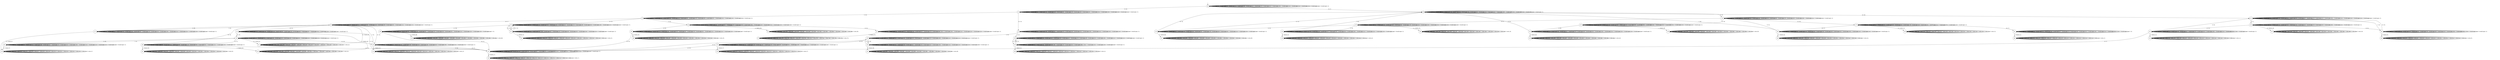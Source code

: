 digraph g {
__start0 [label="" shape="none"];

	s0 [shape="circle" label="s0"];
	s1 [shape="circle" label="s1"];
	s2 [shape="circle" label="s2"];
	s3 [shape="circle" label="s3"];
	s4 [shape="circle" label="s4"];
	s5 [shape="circle" label="s5"];
	s6 [shape="circle" label="s6"];
	s7 [shape="circle" label="s7"];
	s8 [shape="circle" label="s8"];
	s9 [shape="circle" label="s9"];
	s10 [shape="circle" label="s10"];
	s11 [shape="circle" label="s11"];
	s12 [shape="circle" label="s12"];
	s13 [shape="circle" label="s13"];
	s14 [shape="circle" label="s14"];
	s15 [shape="circle" label="s15"];
	s16 [shape="circle" label="s16"];
	s17 [shape="circle" label="s17"];
	s18 [shape="circle" label="s18"];
	s19 [shape="circle" label="s19"];
	s20 [shape="circle" label="s20"];
	s21 [shape="circle" label="s21"];
	s22 [shape="circle" label="s22"];
	s23 [shape="circle" label="s23"];
	s24 [shape="circle" label="s24"];
	s25 [shape="circle" label="s25"];
	s26 [shape="circle" label="s26"];
	s27 [shape="circle" label="s27"];
	s28 [shape="circle" label="s28"];
	s29 [shape="circle" label="s29"];
	s30 [shape="circle" label="s30"];
	s31 [shape="circle" label="s31"];
	s32 [shape="circle" label="s32"];
	s33 [shape="circle" label="s33"];
	s34 [shape="circle" label="s34"];
	s35 [shape="circle" label="s35"];
	s36 [shape="circle" label="s36"];
	s37 [shape="circle" label="s37"];
	s38 [shape="circle" label="s38"];
	s39 [shape="circle" label="s39"];
	s40 [shape="circle" label="s40"];
	s41 [shape="circle" label="s41"];
	s42 [shape="circle" label="s42"];
	s43 [shape="circle" label="s43"];
	s44 [shape="circle" label="s44"];
	s45 [shape="circle" label="s45"];
	s46 [shape="circle" label="s46"];
	s47 [shape="circle" label="s47"];
	s48 [shape="circle" label="s48"];
	s49 [shape="circle" label="s49"];
	s50 [shape="circle" label="s50"];
	s51 [shape="circle" label="s51"];
	s52 [shape="circle" label="s52"];
	s53 [shape="circle" label="s53"];
	s54 [shape="circle" label="s54"];
	s55 [shape="circle" label="s55"];
	s56 [shape="circle" label="s56"];
	s57 [shape="circle" label="s57"];
	s58 [shape="circle" label="s58"];
	s59 [shape="circle" label="s59"];
	s60 [shape="circle" label="s60"];
	s61 [shape="circle" label="s61"];
	s0 -> s0 [label="1 / Invalid input: 1;"];
	s0 -> s0 [label="2 / Invalid input: 2;"];
	s0 -> s0 [label="3 / Invalid input: 3;"];
	s0 -> s0 [label="4 / Invalid input: 4;"];
	s0 -> s0 [label="5 / Invalid input: 5;"];
	s0 -> s1 [label="6 / 20;"];
	s0 -> s0 [label="7 / Invalid input: 7;"];
	s0 -> s8 [label="8 / 17;"];
	s0 -> s0 [label="9 / Invalid input: 9;"];
	s0 -> s0 [label="10 / Invalid input: 10;"];
	s0 -> s0 [label="11 / Invalid input: 11;"];
	s0 -> s0 [label="12 / Invalid input: 12;"];
	s0 -> s0 [label="13 / Invalid input: 13;"];
	s0 -> s0 [label="14 / Invalid input: 14;"];
	s0 -> s0 [label="15 / Invalid input: 15;"];
	s1 -> s1 [label="1 / Invalid input: 1;"];
	s1 -> s1 [label="2 / Invalid input: 2;"];
	s1 -> s1 [label="3 / Invalid input: 3;"];
	s1 -> s1 [label="4 / Invalid input: 4;"];
	s1 -> s3 [label="5 / 20;"];
	s1 -> s1 [label="6 / Invalid input: 6;"];
	s1 -> s1 [label="7 / Invalid input: 7;"];
	s1 -> s1 [label="8 / Invalid input: 8;"];
	s1 -> s1 [label="9 / Invalid input: 9;"];
	s1 -> s2 [label="10 / 19;"];
	s1 -> s1 [label="11 / Invalid input: 11;"];
	s1 -> s1 [label="12 / Invalid input: 12;"];
	s1 -> s1 [label="13 / Invalid input: 13;"];
	s1 -> s1 [label="14 / Invalid input: 14;"];
	s1 -> s1 [label="15 / Invalid input: 15;"];
	s2 -> s2 [label="1 / Invalid input: 1;"];
	s2 -> s58 [label="2 / 16;"];
	s2 -> s2 [label="3 / Invalid input: 3;"];
	s2 -> s2 [label="4 / Invalid input: 4;"];
	s2 -> s19 [label="5 / 23;"];
	s2 -> s2 [label="6 / Invalid input: 6;"];
	s2 -> s2 [label="7 / Invalid input: 7;"];
	s2 -> s2 [label="8 / Invalid input: 8;"];
	s2 -> s2 [label="9 / Invalid input: 9;"];
	s2 -> s2 [label="10 / Invalid input: 10;"];
	s2 -> s2 [label="11 / Invalid input: 11;"];
	s2 -> s2 [label="12 / Invalid input: 12;"];
	s2 -> s2 [label="13 / Invalid input: 13;"];
	s2 -> s2 [label="14 / Invalid input: 14;"];
	s2 -> s2 [label="15 / Invalid input: 15;"];
	s3 -> s3 [label="1 / Invalid input: 1;"];
	s3 -> s4 [label="2 / 22;"];
	s3 -> s3 [label="3 / Invalid input: 3;"];
	s3 -> s3 [label="4 / Invalid input: 4;"];
	s3 -> s3 [label="5 / Invalid input: 5;"];
	s3 -> s3 [label="6 / Invalid input: 6;"];
	s3 -> s3 [label="7 / Invalid input: 7;"];
	s3 -> s3 [label="8 / Invalid input: 8;"];
	s3 -> s3 [label="9 / Invalid input: 9;"];
	s3 -> s9 [label="10 / 17;"];
	s3 -> s3 [label="11 / Invalid input: 11;"];
	s3 -> s3 [label="12 / Invalid input: 12;"];
	s3 -> s3 [label="13 / Invalid input: 13;"];
	s3 -> s3 [label="14 / Invalid input: 14;"];
	s3 -> s42 [label="15 / 23;"];
	s4 -> s4 [label="1 / Invalid input: 1;"];
	s4 -> s4 [label="2 / Invalid input: 2;"];
	s4 -> s4 [label="3 / Invalid input: 3;"];
	s4 -> s6 [label="4 / 16error_86;"];
	s4 -> s4 [label="5 / Invalid input: 5;"];
	s4 -> s5 [label="6 / 23;"];
	s4 -> s4 [label="7 / Invalid input: 7;"];
	s4 -> s4 [label="8 / Invalid input: 8;"];
	s4 -> s44 [label="9 / 25;"];
	s4 -> s4 [label="10 / Invalid input: 10;"];
	s4 -> s4 [label="11 / Invalid input: 11;"];
	s4 -> s4 [label="12 / Invalid input: 12;"];
	s4 -> s4 [label="13 / Invalid input: 13;"];
	s4 -> s4 [label="14 / Invalid input: 14;"];
	s4 -> s4 [label="15 / Invalid input: 15;"];
	s5 -> s5 [label="1 / Invalid input: 1;"];
	s5 -> s5 [label="2 / Invalid input: 2;"];
	s5 -> s5 [label="3 / Invalid input: 3;"];
	s5 -> s5 [label="4 / Invalid input: 4;"];
	s5 -> s7 [label="5 / 20error_78;"];
	s5 -> s5 [label="6 / Invalid input: 6;"];
	s5 -> s5 [label="7 / Invalid input: 7;"];
	s5 -> s5 [label="8 / Invalid input: 8;"];
	s5 -> s5 [label="9 / 18;"];
	s5 -> s5 [label="10 / Invalid input: 10;"];
	s5 -> s5 [label="11 / Invalid input: 11;"];
	s5 -> s5 [label="12 / Invalid input: 12;"];
	s5 -> s5 [label="13 / Invalid input: 13;"];
	s5 -> s5 [label="14 / Invalid input: 14;"];
	s5 -> s5 [label="15 / Invalid input: 15;"];
	s6 -> s6 [label="1 / error_86;"];
	s6 -> s6 [label="2 / error_86;"];
	s6 -> s6 [label="3 / error_86;"];
	s6 -> s6 [label="4 / error_86;"];
	s6 -> s6 [label="5 / error_86;"];
	s6 -> s6 [label="6 / error_86;"];
	s6 -> s6 [label="7 / error_86;"];
	s6 -> s6 [label="8 / error_86;"];
	s6 -> s6 [label="9 / error_86;"];
	s6 -> s6 [label="10 / error_86;"];
	s6 -> s6 [label="11 / error_86;"];
	s6 -> s6 [label="12 / error_86;"];
	s6 -> s6 [label="13 / error_86;"];
	s6 -> s6 [label="14 / error_86;"];
	s6 -> s6 [label="15 / error_86;"];
	s7 -> s7 [label="1 / error_78;"];
	s7 -> s7 [label="2 / error_78;"];
	s7 -> s7 [label="3 / error_78;"];
	s7 -> s7 [label="4 / error_78;"];
	s7 -> s7 [label="5 / error_78;"];
	s7 -> s7 [label="6 / error_78;"];
	s7 -> s7 [label="7 / error_78;"];
	s7 -> s7 [label="8 / error_78;"];
	s7 -> s7 [label="9 / error_78;"];
	s7 -> s7 [label="10 / error_78;"];
	s7 -> s7 [label="11 / error_78;"];
	s7 -> s7 [label="12 / error_78;"];
	s7 -> s7 [label="13 / error_78;"];
	s7 -> s7 [label="14 / error_78;"];
	s7 -> s7 [label="15 / error_78;"];
	s8 -> s8 [label="1 / Invalid input: 1;"];
	s8 -> s8 [label="2 / Invalid input: 2;"];
	s8 -> s8 [label="3 / Invalid input: 3;"];
	s8 -> s8 [label="4 / Invalid input: 4;"];
	s8 -> s8 [label="5 / Invalid input: 5;"];
	s8 -> s8 [label="6 / Invalid input: 6;"];
	s8 -> s8 [label="7 / Invalid input: 7;"];
	s8 -> s8 [label="8 / Invalid input: 8;"];
	s8 -> s24 [label="9 / 23;"];
	s8 -> s8 [label="10 / Invalid input: 10;"];
	s8 -> s8 [label="11 / Invalid input: 11;"];
	s8 -> s8 [label="12 / Invalid input: 12;"];
	s8 -> s8 [label="13 / Invalid input: 13;"];
	s8 -> s41 [label="14 / 18;"];
	s8 -> s8 [label="15 / Invalid input: 15;"];
	s9 -> s9 [label="1 / Invalid input: 1;"];
	s9 -> s9 [label="2 / Invalid input: 2;"];
	s9 -> s9 [label="3 / Invalid input: 3;"];
	s9 -> s9 [label="4 / Invalid input: 4;"];
	s9 -> s9 [label="5 / Invalid input: 5;"];
	s9 -> s9 [label="6 / Invalid input: 6;"];
	s9 -> s17 [label="7 / 22;"];
	s9 -> s11 [label="8 / 17error_43;"];
	s9 -> s9 [label="9 / Invalid input: 9;"];
	s9 -> s13 [label="10 / 21;"];
	s9 -> s9 [label="11 / Invalid input: 11;"];
	s9 -> s9 [label="12 / Invalid input: 12;"];
	s9 -> s10 [label="13 / 19;"];
	s9 -> s9 [label="14 / Invalid input: 14;"];
	s9 -> s9 [label="15 / Invalid input: 15;"];
	s10 -> s10 [label="1 / Invalid input: 1;"];
	s10 -> s10 [label="2 / Invalid input: 2;"];
	s10 -> s10 [label="3 / Invalid input: 3;"];
	s10 -> s15 [label="4 / 24;"];
	s10 -> s10 [label="5 / Invalid input: 5;"];
	s10 -> s10 [label="6 / Invalid input: 6;"];
	s10 -> s9 [label="7 / 23;"];
	s10 -> s10 [label="8 / Invalid input: 8;"];
	s10 -> s10 [label="9 / Invalid input: 9;"];
	s10 -> s10 [label="10 / Invalid input: 10;"];
	s10 -> s12 [label="11 / 20error_25;"];
	s10 -> s10 [label="12 / Invalid input: 12;"];
	s10 -> s15 [label="13 / 17;"];
	s10 -> s10 [label="14 / Invalid input: 14;"];
	s10 -> s10 [label="15 / Invalid input: 15;"];
	s11 -> s11 [label="1 / error_43;"];
	s11 -> s11 [label="2 / error_43;"];
	s11 -> s11 [label="3 / error_43;"];
	s11 -> s11 [label="4 / error_43;"];
	s11 -> s11 [label="5 / error_43;"];
	s11 -> s11 [label="6 / error_43;"];
	s11 -> s11 [label="7 / error_43;"];
	s11 -> s11 [label="8 / error_43;"];
	s11 -> s11 [label="9 / error_43;"];
	s11 -> s11 [label="10 / error_43;"];
	s11 -> s11 [label="11 / error_43;"];
	s11 -> s11 [label="12 / error_43;"];
	s11 -> s11 [label="13 / error_43;"];
	s11 -> s11 [label="14 / error_43;"];
	s11 -> s11 [label="15 / error_43;"];
	s12 -> s12 [label="1 / error_25;"];
	s12 -> s12 [label="2 / error_25;"];
	s12 -> s12 [label="3 / error_25;"];
	s12 -> s12 [label="4 / error_25;"];
	s12 -> s12 [label="5 / error_25;"];
	s12 -> s12 [label="6 / error_25;"];
	s12 -> s12 [label="7 / error_25;"];
	s12 -> s12 [label="8 / error_25;"];
	s12 -> s12 [label="9 / error_25;"];
	s12 -> s12 [label="10 / error_25;"];
	s12 -> s12 [label="11 / error_25;"];
	s12 -> s12 [label="12 / error_25;"];
	s12 -> s12 [label="13 / error_25;"];
	s12 -> s12 [label="14 / error_25;"];
	s12 -> s12 [label="15 / error_25;"];
	s13 -> s14 [label="1 / 25error_40;"];
	s13 -> s13 [label="2 / Invalid input: 2;"];
	s13 -> s13 [label="3 / Invalid input: 3;"];
	s13 -> s13 [label="4 / Invalid input: 4;"];
	s13 -> s13 [label="5 / Invalid input: 5;"];
	s13 -> s13 [label="6 / Invalid input: 6;"];
	s13 -> s13 [label="7 / Invalid input: 7;"];
	s13 -> s13 [label="8 / Invalid input: 8;"];
	s13 -> s13 [label="9 / Invalid input: 9;"];
	s13 -> s55 [label="10 / 19;"];
	s13 -> s15 [label="11 / 23;"];
	s13 -> s13 [label="12 / Invalid input: 12;"];
	s13 -> s13 [label="13 / Invalid input: 13;"];
	s13 -> s13 [label="14 / Invalid input: 14;"];
	s13 -> s13 [label="15 / Invalid input: 15;"];
	s14 -> s14 [label="1 / error_40;"];
	s14 -> s14 [label="2 / error_40;"];
	s14 -> s14 [label="3 / error_40;"];
	s14 -> s14 [label="4 / error_40;"];
	s14 -> s14 [label="5 / error_40;"];
	s14 -> s14 [label="6 / error_40;"];
	s14 -> s14 [label="7 / error_40;"];
	s14 -> s14 [label="8 / error_40;"];
	s14 -> s14 [label="9 / error_40;"];
	s14 -> s14 [label="10 / error_40;"];
	s14 -> s14 [label="11 / error_40;"];
	s14 -> s14 [label="12 / error_40;"];
	s14 -> s14 [label="13 / error_40;"];
	s14 -> s14 [label="14 / error_40;"];
	s14 -> s14 [label="15 / error_40;"];
	s15 -> s15 [label="1 / 22;"];
	s15 -> s15 [label="2 / Invalid input: 2;"];
	s15 -> s15 [label="3 / Invalid input: 3;"];
	s15 -> s15 [label="4 / Invalid input: 4;"];
	s15 -> s15 [label="5 / Invalid input: 5;"];
	s15 -> s15 [label="6 / Invalid input: 6;"];
	s15 -> s15 [label="7 / Invalid input: 7;"];
	s15 -> s16 [label="8 / 25error_71;"];
	s15 -> s15 [label="9 / Invalid input: 9;"];
	s15 -> s15 [label="10 / 17;"];
	s15 -> s15 [label="11 / Invalid input: 11;"];
	s15 -> s15 [label="12 / Invalid input: 12;"];
	s15 -> s15 [label="13 / 22;"];
	s15 -> s15 [label="14 / Invalid input: 14;"];
	s15 -> s15 [label="15 / Invalid input: 15;"];
	s16 -> s16 [label="1 / error_71;"];
	s16 -> s16 [label="2 / error_71;"];
	s16 -> s16 [label="3 / error_71;"];
	s16 -> s16 [label="4 / error_71;"];
	s16 -> s16 [label="5 / error_71;"];
	s16 -> s16 [label="6 / error_71;"];
	s16 -> s16 [label="7 / error_71;"];
	s16 -> s16 [label="8 / error_71;"];
	s16 -> s16 [label="9 / error_71;"];
	s16 -> s16 [label="10 / error_71;"];
	s16 -> s16 [label="11 / error_71;"];
	s16 -> s16 [label="12 / error_71;"];
	s16 -> s16 [label="13 / error_71;"];
	s16 -> s16 [label="14 / error_71;"];
	s16 -> s16 [label="15 / error_71;"];
	s17 -> s17 [label="1 / Invalid input: 1;"];
	s17 -> s17 [label="2 / Invalid input: 2;"];
	s17 -> s17 [label="3 / Invalid input: 3;"];
	s17 -> s17 [label="4 / Invalid input: 4;"];
	s17 -> s9 [label="5 / 20;"];
	s17 -> s17 [label="6 / Invalid input: 6;"];
	s17 -> s17 [label="7 / Invalid input: 7;"];
	s17 -> s18 [label="8 / 17error_47;"];
	s17 -> s17 [label="9 / Invalid input: 9;"];
	s17 -> s17 [label="10 / Invalid input: 10;"];
	s17 -> s17 [label="11 / Invalid input: 11;"];
	s17 -> s17 [label="12 / Invalid input: 12;"];
	s17 -> s17 [label="13 / Invalid input: 13;"];
	s17 -> s17 [label="14 / Invalid input: 14;"];
	s17 -> s17 [label="15 / Invalid input: 15;"];
	s18 -> s18 [label="1 / error_47;"];
	s18 -> s18 [label="2 / error_47;"];
	s18 -> s18 [label="3 / error_47;"];
	s18 -> s18 [label="4 / error_47;"];
	s18 -> s18 [label="5 / error_47;"];
	s18 -> s18 [label="6 / error_47;"];
	s18 -> s18 [label="7 / error_47;"];
	s18 -> s18 [label="8 / error_47;"];
	s18 -> s18 [label="9 / error_47;"];
	s18 -> s18 [label="10 / error_47;"];
	s18 -> s18 [label="11 / error_47;"];
	s18 -> s18 [label="12 / error_47;"];
	s18 -> s18 [label="13 / error_47;"];
	s18 -> s18 [label="14 / error_47;"];
	s18 -> s18 [label="15 / error_47;"];
	s19 -> s19 [label="1 / Invalid input: 1;"];
	s19 -> s19 [label="2 / Invalid input: 2;"];
	s19 -> s19 [label="3 / Invalid input: 3;"];
	s19 -> s19 [label="4 / Invalid input: 4;"];
	s19 -> s19 [label="5 / Invalid input: 5;"];
	s19 -> s19 [label="6 / Invalid input: 6;"];
	s19 -> s19 [label="7 / Invalid input: 7;"];
	s19 -> s20 [label="8 / 20;"];
	s19 -> s15 [label="9 / 22;"];
	s19 -> s19 [label="10 / Invalid input: 10;"];
	s19 -> s19 [label="11 / Invalid input: 11;"];
	s19 -> s19 [label="12 / Invalid input: 12;"];
	s19 -> s22 [label="13 / 24;"];
	s19 -> s19 [label="14 / Invalid input: 14;"];
	s19 -> s19 [label="15 / Invalid input: 15;"];
	s20 -> s19 [label="1 / 23;"];
	s20 -> s20 [label="2 / Invalid input: 2;"];
	s20 -> s20 [label="3 / Invalid input: 3;"];
	s20 -> s20 [label="4 / Invalid input: 4;"];
	s20 -> s20 [label="5 / Invalid input: 5;"];
	s20 -> s20 [label="6 / Invalid input: 6;"];
	s20 -> s20 [label="7 / Invalid input: 7;"];
	s20 -> s20 [label="8 / Invalid input: 8;"];
	s20 -> s21 [label="9 / 20error_89;"];
	s20 -> s20 [label="10 / Invalid input: 10;"];
	s20 -> s20 [label="11 / Invalid input: 11;"];
	s20 -> s20 [label="12 / Invalid input: 12;"];
	s20 -> s20 [label="13 / Invalid input: 13;"];
	s20 -> s20 [label="14 / Invalid input: 14;"];
	s20 -> s20 [label="15 / Invalid input: 15;"];
	s21 -> s21 [label="1 / error_89;"];
	s21 -> s21 [label="2 / error_89;"];
	s21 -> s21 [label="3 / error_89;"];
	s21 -> s21 [label="4 / error_89;"];
	s21 -> s21 [label="5 / error_89;"];
	s21 -> s21 [label="6 / error_89;"];
	s21 -> s21 [label="7 / error_89;"];
	s21 -> s21 [label="8 / error_89;"];
	s21 -> s21 [label="9 / error_89;"];
	s21 -> s21 [label="10 / error_89;"];
	s21 -> s21 [label="11 / error_89;"];
	s21 -> s21 [label="12 / error_89;"];
	s21 -> s21 [label="13 / error_89;"];
	s21 -> s21 [label="14 / error_89;"];
	s21 -> s21 [label="15 / error_89;"];
	s22 -> s22 [label="1 / Invalid input: 1;"];
	s22 -> s22 [label="2 / Invalid input: 2;"];
	s22 -> s23 [label="3 / 20error_57;"];
	s22 -> s22 [label="4 / Invalid input: 4;"];
	s22 -> s22 [label="5 / Invalid input: 5;"];
	s22 -> s22 [label="6 / Invalid input: 6;"];
	s22 -> s22 [label="7 / Invalid input: 7;"];
	s22 -> s22 [label="8 / Invalid input: 8;"];
	s22 -> s22 [label="9 / Invalid input: 9;"];
	s22 -> s22 [label="10 / Invalid input: 10;"];
	s22 -> s22 [label="11 / Invalid input: 11;"];
	s22 -> s22 [label="12 / Invalid input: 12;"];
	s22 -> s15 [label="13 / 19;"];
	s22 -> s22 [label="14 / Invalid input: 14;"];
	s22 -> s22 [label="15 / Invalid input: 15;"];
	s23 -> s23 [label="1 / error_57;"];
	s23 -> s23 [label="2 / error_57;"];
	s23 -> s23 [label="3 / error_57;"];
	s23 -> s23 [label="4 / error_57;"];
	s23 -> s23 [label="5 / error_57;"];
	s23 -> s23 [label="6 / error_57;"];
	s23 -> s23 [label="7 / error_57;"];
	s23 -> s23 [label="8 / error_57;"];
	s23 -> s23 [label="9 / error_57;"];
	s23 -> s23 [label="10 / error_57;"];
	s23 -> s23 [label="11 / error_57;"];
	s23 -> s23 [label="12 / error_57;"];
	s23 -> s23 [label="13 / error_57;"];
	s23 -> s23 [label="14 / error_57;"];
	s23 -> s23 [label="15 / error_57;"];
	s24 -> s24 [label="1 / Invalid input: 1;"];
	s24 -> s24 [label="2 / Invalid input: 2;"];
	s24 -> s24 [label="3 / Invalid input: 3;"];
	s24 -> s24 [label="4 / Invalid input: 4;"];
	s24 -> s24 [label="5 / Invalid input: 5;"];
	s24 -> s24 [label="6 / Invalid input: 6;"];
	s24 -> s24 [label="7 / Invalid input: 7;"];
	s24 -> s24 [label="8 / Invalid input: 8;"];
	s24 -> s26 [label="9 / 17;"];
	s24 -> s24 [label="10 / Invalid input: 10;"];
	s24 -> s24 [label="11 / Invalid input: 11;"];
	s24 -> s24 [label="12 / Invalid input: 12;"];
	s24 -> s27 [label="13 / 18;"];
	s24 -> s25 [label="14 / 26;"];
	s24 -> s24 [label="15 / Invalid input: 15;"];
	s25 -> s28 [label="1 / 19error_69;"];
	s25 -> s25 [label="2 / Invalid input: 2;"];
	s25 -> s25 [label="3 / Invalid input: 3;"];
	s25 -> s33 [label="4 / 26;"];
	s25 -> s25 [label="5 / Invalid input: 5;"];
	s25 -> s25 [label="6 / Invalid input: 6;"];
	s25 -> s25 [label="7 / Invalid input: 7;"];
	s25 -> s25 [label="8 / Invalid input: 8;"];
	s25 -> s25 [label="9 / Invalid input: 9;"];
	s25 -> s25 [label="10 / Invalid input: 10;"];
	s25 -> s25 [label="11 / Invalid input: 11;"];
	s25 -> s25 [label="12 / Invalid input: 12;"];
	s25 -> s25 [label="13 / Invalid input: 13;"];
	s25 -> s25 [label="14 / Invalid input: 14;"];
	s25 -> s25 [label="15 / Invalid input: 15;"];
	s26 -> s26 [label="1 / Invalid input: 1;"];
	s26 -> s26 [label="2 / Invalid input: 2;"];
	s26 -> s26 [label="3 / Invalid input: 3;"];
	s26 -> s26 [label="4 / Invalid input: 4;"];
	s26 -> s32 [label="5 / 24;"];
	s26 -> s26 [label="6 / Invalid input: 6;"];
	s26 -> s26 [label="7 / Invalid input: 7;"];
	s26 -> s26 [label="8 / Invalid input: 8;"];
	s26 -> s35 [label="9 / 23;"];
	s26 -> s26 [label="10 / Invalid input: 10;"];
	s26 -> s34 [label="11 / 22error_28;"];
	s26 -> s26 [label="12 / Invalid input: 12;"];
	s26 -> s26 [label="13 / Invalid input: 13;"];
	s26 -> s26 [label="14 / Invalid input: 14;"];
	s26 -> s26 [label="15 / Invalid input: 15;"];
	s27 -> s27 [label="1 / Invalid input: 1;"];
	s27 -> s27 [label="2 / Invalid input: 2;"];
	s27 -> s27 [label="3 / Invalid input: 3;"];
	s27 -> s27 [label="4 / Invalid input: 4;"];
	s27 -> s27 [label="5 / Invalid input: 5;"];
	s27 -> s29 [label="6 / 17error_33;"];
	s27 -> s27 [label="7 / Invalid input: 7;"];
	s27 -> s27 [label="8 / Invalid input: 8;"];
	s27 -> s27 [label="9 / Invalid input: 9;"];
	s27 -> s30 [label="10 / 17;"];
	s27 -> s27 [label="11 / Invalid input: 11;"];
	s27 -> s27 [label="12 / Invalid input: 12;"];
	s27 -> s27 [label="13 / Invalid input: 13;"];
	s27 -> s31 [label="14 / 17;"];
	s27 -> s27 [label="15 / Invalid input: 15;"];
	s28 -> s28 [label="1 / error_69;"];
	s28 -> s28 [label="2 / error_69;"];
	s28 -> s28 [label="3 / error_69;"];
	s28 -> s28 [label="4 / error_69;"];
	s28 -> s28 [label="5 / error_69;"];
	s28 -> s28 [label="6 / error_69;"];
	s28 -> s28 [label="7 / error_69;"];
	s28 -> s28 [label="8 / error_69;"];
	s28 -> s28 [label="9 / error_69;"];
	s28 -> s28 [label="10 / error_69;"];
	s28 -> s28 [label="11 / error_69;"];
	s28 -> s28 [label="12 / error_69;"];
	s28 -> s28 [label="13 / error_69;"];
	s28 -> s28 [label="14 / error_69;"];
	s28 -> s28 [label="15 / error_69;"];
	s29 -> s29 [label="1 / error_33;"];
	s29 -> s29 [label="2 / error_33;"];
	s29 -> s29 [label="3 / error_33;"];
	s29 -> s29 [label="4 / error_33;"];
	s29 -> s29 [label="5 / error_33;"];
	s29 -> s29 [label="6 / error_33;"];
	s29 -> s29 [label="7 / error_33;"];
	s29 -> s29 [label="8 / error_33;"];
	s29 -> s29 [label="9 / error_33;"];
	s29 -> s29 [label="10 / error_33;"];
	s29 -> s29 [label="11 / error_33;"];
	s29 -> s29 [label="12 / error_33;"];
	s29 -> s29 [label="13 / error_33;"];
	s29 -> s29 [label="14 / error_33;"];
	s29 -> s29 [label="15 / error_33;"];
	s30 -> s30 [label="1 / Invalid input: 1;"];
	s30 -> s30 [label="2 / Invalid input: 2;"];
	s30 -> s30 [label="3 / Invalid input: 3;"];
	s30 -> s30 [label="4 / Invalid input: 4;"];
	s30 -> s30 [label="5 / Invalid input: 5;"];
	s30 -> s24 [label="6 / 22;"];
	s30 -> s8 [label="7 / 20;"];
	s30 -> s30 [label="8 / Invalid input: 8;"];
	s30 -> s30 [label="9 / Invalid input: 9;"];
	s30 -> s30 [label="10 / Invalid input: 10;"];
	s30 -> s36 [label="11 / 23error_54;"];
	s30 -> s30 [label="12 / Invalid input: 12;"];
	s30 -> s30 [label="13 / Invalid input: 13;"];
	s30 -> s30 [label="14 / Invalid input: 14;"];
	s30 -> s30 [label="15 / Invalid input: 15;"];
	s31 -> s31 [label="1 / Invalid input: 1;"];
	s31 -> s31 [label="2 / Invalid input: 2;"];
	s31 -> s31 [label="3 / Invalid input: 3;"];
	s31 -> s31 [label="4 / Invalid input: 4;"];
	s31 -> s40 [label="5 / 26error_12;"];
	s31 -> s31 [label="6 / Invalid input: 6;"];
	s31 -> s31 [label="7 / Invalid input: 7;"];
	s31 -> s31 [label="8 / Invalid input: 8;"];
	s31 -> s31 [label="9 / Invalid input: 9;"];
	s31 -> s31 [label="10 / Invalid input: 10;"];
	s31 -> s31 [label="11 / Invalid input: 11;"];
	s31 -> s31 [label="12 / Invalid input: 12;"];
	s31 -> s31 [label="13 / 25;"];
	s31 -> s31 [label="14 / Invalid input: 14;"];
	s31 -> s31 [label="15 / 25;"];
	s32 -> s32 [label="1 / Invalid input: 1;"];
	s32 -> s32 [label="2 / Invalid input: 2;"];
	s32 -> s32 [label="3 / Invalid input: 3;"];
	s32 -> s32 [label="4 / Invalid input: 4;"];
	s32 -> s32 [label="5 / Invalid input: 5;"];
	s32 -> s32 [label="6 / Invalid input: 6;"];
	s32 -> s8 [label="7 / 18;"];
	s32 -> s32 [label="8 / Invalid input: 8;"];
	s32 -> s39 [label="9 / 16error_42;"];
	s32 -> s32 [label="10 / Invalid input: 10;"];
	s32 -> s32 [label="11 / Invalid input: 11;"];
	s32 -> s32 [label="12 / Invalid input: 12;"];
	s32 -> s32 [label="13 / Invalid input: 13;"];
	s32 -> s32 [label="14 / Invalid input: 14;"];
	s32 -> s32 [label="15 / Invalid input: 15;"];
	s33 -> s33 [label="1 / Invalid input: 1;"];
	s33 -> s33 [label="2 / Invalid input: 2;"];
	s33 -> s38 [label="3 / 24error_48;"];
	s33 -> s33 [label="4 / Invalid input: 4;"];
	s33 -> s33 [label="5 / Invalid input: 5;"];
	s33 -> s8 [label="6 / 25;"];
	s33 -> s33 [label="7 / Invalid input: 7;"];
	s33 -> s33 [label="8 / Invalid input: 8;"];
	s33 -> s33 [label="9 / Invalid input: 9;"];
	s33 -> s33 [label="10 / Invalid input: 10;"];
	s33 -> s33 [label="11 / Invalid input: 11;"];
	s33 -> s33 [label="12 / Invalid input: 12;"];
	s33 -> s33 [label="13 / Invalid input: 13;"];
	s33 -> s33 [label="14 / Invalid input: 14;"];
	s33 -> s33 [label="15 / Invalid input: 15;"];
	s34 -> s34 [label="1 / error_28;"];
	s34 -> s34 [label="2 / error_28;"];
	s34 -> s34 [label="3 / error_28;"];
	s34 -> s34 [label="4 / error_28;"];
	s34 -> s34 [label="5 / error_28;"];
	s34 -> s34 [label="6 / error_28;"];
	s34 -> s34 [label="7 / error_28;"];
	s34 -> s34 [label="8 / error_28;"];
	s34 -> s34 [label="9 / error_28;"];
	s34 -> s34 [label="10 / error_28;"];
	s34 -> s34 [label="11 / error_28;"];
	s34 -> s34 [label="12 / error_28;"];
	s34 -> s34 [label="13 / error_28;"];
	s34 -> s34 [label="14 / error_28;"];
	s34 -> s34 [label="15 / error_28;"];
	s35 -> s35 [label="1 / Invalid input: 1;"];
	s35 -> s35 [label="2 / Invalid input: 2;"];
	s35 -> s35 [label="3 / Invalid input: 3;"];
	s35 -> s35 [label="4 / Invalid input: 4;"];
	s35 -> s37 [label="5 / 22error_80;"];
	s35 -> s35 [label="6 / Invalid input: 6;"];
	s35 -> s35 [label="7 / Invalid input: 7;"];
	s35 -> s35 [label="8 / Invalid input: 8;"];
	s35 -> s35 [label="9 / Invalid input: 9;"];
	s35 -> s8 [label="10 / 19;"];
	s35 -> s35 [label="11 / Invalid input: 11;"];
	s35 -> s8 [label="12 / 22;"];
	s35 -> s35 [label="13 / Invalid input: 13;"];
	s35 -> s35 [label="14 / Invalid input: 14;"];
	s35 -> s35 [label="15 / Invalid input: 15;"];
	s36 -> s36 [label="1 / error_54;"];
	s36 -> s36 [label="2 / error_54;"];
	s36 -> s36 [label="3 / error_54;"];
	s36 -> s36 [label="4 / error_54;"];
	s36 -> s36 [label="5 / error_54;"];
	s36 -> s36 [label="6 / error_54;"];
	s36 -> s36 [label="7 / error_54;"];
	s36 -> s36 [label="8 / error_54;"];
	s36 -> s36 [label="9 / error_54;"];
	s36 -> s36 [label="10 / error_54;"];
	s36 -> s36 [label="11 / error_54;"];
	s36 -> s36 [label="12 / error_54;"];
	s36 -> s36 [label="13 / error_54;"];
	s36 -> s36 [label="14 / error_54;"];
	s36 -> s36 [label="15 / error_54;"];
	s37 -> s37 [label="1 / error_80;"];
	s37 -> s37 [label="2 / error_80;"];
	s37 -> s37 [label="3 / error_80;"];
	s37 -> s37 [label="4 / error_80;"];
	s37 -> s37 [label="5 / error_80;"];
	s37 -> s37 [label="6 / error_80;"];
	s37 -> s37 [label="7 / error_80;"];
	s37 -> s37 [label="8 / error_80;"];
	s37 -> s37 [label="9 / error_80;"];
	s37 -> s37 [label="10 / error_80;"];
	s37 -> s37 [label="11 / error_80;"];
	s37 -> s37 [label="12 / error_80;"];
	s37 -> s37 [label="13 / error_80;"];
	s37 -> s37 [label="14 / error_80;"];
	s37 -> s37 [label="15 / error_80;"];
	s38 -> s38 [label="1 / error_48;"];
	s38 -> s38 [label="2 / error_48;"];
	s38 -> s38 [label="3 / error_48;"];
	s38 -> s38 [label="4 / error_48;"];
	s38 -> s38 [label="5 / error_48;"];
	s38 -> s38 [label="6 / error_48;"];
	s38 -> s38 [label="7 / error_48;"];
	s38 -> s38 [label="8 / error_48;"];
	s38 -> s38 [label="9 / error_48;"];
	s38 -> s38 [label="10 / error_48;"];
	s38 -> s38 [label="11 / error_48;"];
	s38 -> s38 [label="12 / error_48;"];
	s38 -> s38 [label="13 / error_48;"];
	s38 -> s38 [label="14 / error_48;"];
	s38 -> s38 [label="15 / error_48;"];
	s39 -> s39 [label="1 / error_42;"];
	s39 -> s39 [label="2 / error_42;"];
	s39 -> s39 [label="3 / error_42;"];
	s39 -> s39 [label="4 / error_42;"];
	s39 -> s39 [label="5 / error_42;"];
	s39 -> s39 [label="6 / error_42;"];
	s39 -> s39 [label="7 / error_42;"];
	s39 -> s39 [label="8 / error_42;"];
	s39 -> s39 [label="9 / error_42;"];
	s39 -> s39 [label="10 / error_42;"];
	s39 -> s39 [label="11 / error_42;"];
	s39 -> s39 [label="12 / error_42;"];
	s39 -> s39 [label="13 / error_42;"];
	s39 -> s39 [label="14 / error_42;"];
	s39 -> s39 [label="15 / error_42;"];
	s40 -> s40 [label="1 / error_12;"];
	s40 -> s40 [label="2 / error_12;"];
	s40 -> s40 [label="3 / error_12;"];
	s40 -> s40 [label="4 / error_12;"];
	s40 -> s40 [label="5 / error_12;"];
	s40 -> s40 [label="6 / error_12;"];
	s40 -> s40 [label="7 / error_12;"];
	s40 -> s40 [label="8 / error_12;"];
	s40 -> s40 [label="9 / error_12;"];
	s40 -> s40 [label="10 / error_12;"];
	s40 -> s40 [label="11 / error_12;"];
	s40 -> s40 [label="12 / error_12;"];
	s40 -> s40 [label="13 / error_12;"];
	s40 -> s40 [label="14 / error_12;"];
	s40 -> s40 [label="15 / error_12;"];
	s41 -> s41 [label="1 / Invalid input: 1;"];
	s41 -> s41 [label="2 / Invalid input: 2;"];
	s41 -> s41 [label="3 / Invalid input: 3;"];
	s41 -> s41 [label="4 / Invalid input: 4;"];
	s41 -> s41 [label="5 / Invalid input: 5;"];
	s41 -> s41 [label="6 / Invalid input: 6;"];
	s41 -> s41 [label="7 / Invalid input: 7;"];
	s41 -> s41 [label="8 / Invalid input: 8;"];
	s41 -> s43 [label="9 / 21;"];
	s41 -> s41 [label="10 / Invalid input: 10;"];
	s41 -> s41 [label="11 / Invalid input: 11;"];
	s41 -> s41 [label="12 / Invalid input: 12;"];
	s41 -> s41 [label="13 / Invalid input: 13;"];
	s41 -> s41 [label="14 / Invalid input: 14;"];
	s41 -> s41 [label="15 / Invalid input: 15;"];
	s42 -> s42 [label="1 / Invalid input: 1;"];
	s42 -> s42 [label="2 / Invalid input: 2;"];
	s42 -> s42 [label="3 / Invalid input: 3;"];
	s42 -> s42 [label="4 / Invalid input: 4;"];
	s42 -> s42 [label="5 / Invalid input: 5;"];
	s42 -> s42 [label="6 / Invalid input: 6;"];
	s42 -> s42 [label="7 / Invalid input: 7;"];
	s42 -> s42 [label="8 / Invalid input: 8;"];
	s42 -> s42 [label="9 / Invalid input: 9;"];
	s42 -> s42 [label="10 / Invalid input: 10;"];
	s42 -> s46 [label="11 / 26;"];
	s42 -> s42 [label="12 / Invalid input: 12;"];
	s42 -> s51 [label="13 / 22;"];
	s42 -> s42 [label="14 / Invalid input: 14;"];
	s42 -> s42 [label="15 / Invalid input: 15;"];
	s43 -> s43 [label="1 / Invalid input: 1;"];
	s43 -> s43 [label="2 / Invalid input: 2;"];
	s43 -> s43 [label="3 / Invalid input: 3;"];
	s43 -> s43 [label="4 / Invalid input: 4;"];
	s43 -> s43 [label="5 / Invalid input: 5;"];
	s43 -> s43 [label="6 / Invalid input: 6;"];
	s43 -> s43 [label="7 / Invalid input: 7;"];
	s43 -> s45 [label="8 / 24;"];
	s43 -> s43 [label="9 / Invalid input: 9;"];
	s43 -> s43 [label="10 / Invalid input: 10;"];
	s43 -> s43 [label="11 / Invalid input: 11;"];
	s43 -> s43 [label="12 / Invalid input: 12;"];
	s43 -> s47 [label="13 / 24error_49;"];
	s43 -> s43 [label="14 / Invalid input: 14;"];
	s43 -> s53 [label="15 / 22;"];
	s44 -> s44 [label="1 / Invalid input: 1;"];
	s44 -> s44 [label="2 / Invalid input: 2;"];
	s44 -> s44 [label="3 / Invalid input: 3;"];
	s44 -> s44 [label="4 / Invalid input: 4;"];
	s44 -> s44 [label="5 / Invalid input: 5;"];
	s44 -> s44 [label="6 / Invalid input: 6;"];
	s44 -> s44 [label="7 / Invalid input: 7;"];
	s44 -> s44 [label="8 / Invalid input: 8;"];
	s44 -> s48 [label="9 / 22error_30;"];
	s44 -> s15 [label="10 / 20;"];
	s44 -> s44 [label="11 / Invalid input: 11;"];
	s44 -> s44 [label="12 / Invalid input: 12;"];
	s44 -> s44 [label="13 / Invalid input: 13;"];
	s44 -> s44 [label="14 / Invalid input: 14;"];
	s44 -> s44 [label="15 / Invalid input: 15;"];
	s45 -> s41 [label="1 / 22;"];
	s45 -> s45 [label="2 / Invalid input: 2;"];
	s45 -> s45 [label="3 / Invalid input: 3;"];
	s45 -> s45 [label="4 / Invalid input: 4;"];
	s45 -> s45 [label="5 / Invalid input: 5;"];
	s45 -> s50 [label="6 / 24error_91;"];
	s45 -> s45 [label="7 / Invalid input: 7;"];
	s45 -> s45 [label="8 / Invalid input: 8;"];
	s45 -> s45 [label="9 / Invalid input: 9;"];
	s45 -> s45 [label="10 / Invalid input: 10;"];
	s45 -> s45 [label="11 / Invalid input: 11;"];
	s45 -> s45 [label="12 / 19;"];
	s45 -> s41 [label="13 / 25;"];
	s45 -> s45 [label="14 / Invalid input: 14;"];
	s45 -> s45 [label="15 / Invalid input: 15;"];
	s46 -> s46 [label="1 / Invalid input: 1;"];
	s46 -> s46 [label="2 / Invalid input: 2;"];
	s46 -> s49 [label="3 / 22error_88;"];
	s46 -> s46 [label="4 / Invalid input: 4;"];
	s46 -> s46 [label="5 / Invalid input: 5;"];
	s46 -> s46 [label="6 / Invalid input: 6;"];
	s46 -> s46 [label="7 / Invalid input: 7;"];
	s46 -> s46 [label="8 / Invalid input: 8;"];
	s46 -> s46 [label="9 / Invalid input: 9;"];
	s46 -> s15 [label="10 / 21;"];
	s46 -> s46 [label="11 / Invalid input: 11;"];
	s46 -> s46 [label="12 / Invalid input: 12;"];
	s46 -> s46 [label="13 / Invalid input: 13;"];
	s46 -> s46 [label="14 / Invalid input: 14;"];
	s46 -> s46 [label="15 / 25;"];
	s47 -> s47 [label="1 / error_49;"];
	s47 -> s47 [label="2 / error_49;"];
	s47 -> s47 [label="3 / error_49;"];
	s47 -> s47 [label="4 / error_49;"];
	s47 -> s47 [label="5 / error_49;"];
	s47 -> s47 [label="6 / error_49;"];
	s47 -> s47 [label="7 / error_49;"];
	s47 -> s47 [label="8 / error_49;"];
	s47 -> s47 [label="9 / error_49;"];
	s47 -> s47 [label="10 / error_49;"];
	s47 -> s47 [label="11 / error_49;"];
	s47 -> s47 [label="12 / error_49;"];
	s47 -> s47 [label="13 / error_49;"];
	s47 -> s47 [label="14 / error_49;"];
	s47 -> s47 [label="15 / error_49;"];
	s48 -> s48 [label="1 / error_30;"];
	s48 -> s48 [label="2 / error_30;"];
	s48 -> s48 [label="3 / error_30;"];
	s48 -> s48 [label="4 / error_30;"];
	s48 -> s48 [label="5 / error_30;"];
	s48 -> s48 [label="6 / error_30;"];
	s48 -> s48 [label="7 / error_30;"];
	s48 -> s48 [label="8 / error_30;"];
	s48 -> s48 [label="9 / error_30;"];
	s48 -> s48 [label="10 / error_30;"];
	s48 -> s48 [label="11 / error_30;"];
	s48 -> s48 [label="12 / error_30;"];
	s48 -> s48 [label="13 / error_30;"];
	s48 -> s48 [label="14 / error_30;"];
	s48 -> s48 [label="15 / error_30;"];
	s49 -> s49 [label="1 / error_88;"];
	s49 -> s49 [label="2 / error_88;"];
	s49 -> s49 [label="3 / error_88;"];
	s49 -> s49 [label="4 / error_88;"];
	s49 -> s49 [label="5 / error_88;"];
	s49 -> s49 [label="6 / error_88;"];
	s49 -> s49 [label="7 / error_88;"];
	s49 -> s49 [label="8 / error_88;"];
	s49 -> s49 [label="9 / error_88;"];
	s49 -> s49 [label="10 / error_88;"];
	s49 -> s49 [label="11 / error_88;"];
	s49 -> s49 [label="12 / error_88;"];
	s49 -> s49 [label="13 / error_88;"];
	s49 -> s49 [label="14 / error_88;"];
	s49 -> s49 [label="15 / error_88;"];
	s50 -> s50 [label="1 / error_91;"];
	s50 -> s50 [label="2 / error_91;"];
	s50 -> s50 [label="3 / error_91;"];
	s50 -> s50 [label="4 / error_91;"];
	s50 -> s50 [label="5 / error_91;"];
	s50 -> s50 [label="6 / error_91;"];
	s50 -> s50 [label="7 / error_91;"];
	s50 -> s50 [label="8 / error_91;"];
	s50 -> s50 [label="9 / error_91;"];
	s50 -> s50 [label="10 / error_91;"];
	s50 -> s50 [label="11 / error_91;"];
	s50 -> s50 [label="12 / error_91;"];
	s50 -> s50 [label="13 / error_91;"];
	s50 -> s50 [label="14 / error_91;"];
	s50 -> s50 [label="15 / error_91;"];
	s51 -> s52 [label="1 / 20error_23;"];
	s51 -> s51 [label="2 / Invalid input: 2;"];
	s51 -> s51 [label="3 / Invalid input: 3;"];
	s51 -> s51 [label="4 / Invalid input: 4;"];
	s51 -> s51 [label="5 / 23;"];
	s51 -> s51 [label="6 / Invalid input: 6;"];
	s51 -> s51 [label="7 / Invalid input: 7;"];
	s51 -> s51 [label="8 / Invalid input: 8;"];
	s51 -> s51 [label="9 / Invalid input: 9;"];
	s51 -> s51 [label="10 / Invalid input: 10;"];
	s51 -> s42 [label="11 / 22;"];
	s51 -> s51 [label="12 / Invalid input: 12;"];
	s51 -> s42 [label="13 / 20;"];
	s51 -> s51 [label="14 / Invalid input: 14;"];
	s51 -> s51 [label="15 / Invalid input: 15;"];
	s52 -> s52 [label="1 / error_23;"];
	s52 -> s52 [label="2 / error_23;"];
	s52 -> s52 [label="3 / error_23;"];
	s52 -> s52 [label="4 / error_23;"];
	s52 -> s52 [label="5 / error_23;"];
	s52 -> s52 [label="6 / error_23;"];
	s52 -> s52 [label="7 / error_23;"];
	s52 -> s52 [label="8 / error_23;"];
	s52 -> s52 [label="9 / error_23;"];
	s52 -> s52 [label="10 / error_23;"];
	s52 -> s52 [label="11 / error_23;"];
	s52 -> s52 [label="12 / error_23;"];
	s52 -> s52 [label="13 / error_23;"];
	s52 -> s52 [label="14 / error_23;"];
	s52 -> s52 [label="15 / error_23;"];
	s53 -> s53 [label="1 / Invalid input: 1;"];
	s53 -> s53 [label="2 / Invalid input: 2;"];
	s53 -> s54 [label="3 / 19error_14;"];
	s53 -> s53 [label="4 / Invalid input: 4;"];
	s53 -> s53 [label="5 / Invalid input: 5;"];
	s53 -> s41 [label="6 / 20;"];
	s53 -> s53 [label="7 / Invalid input: 7;"];
	s53 -> s53 [label="8 / Invalid input: 8;"];
	s53 -> s15 [label="9 / 17;"];
	s53 -> s53 [label="10 / Invalid input: 10;"];
	s53 -> s53 [label="11 / Invalid input: 11;"];
	s53 -> s53 [label="12 / Invalid input: 12;"];
	s53 -> s53 [label="13 / 24;"];
	s53 -> s53 [label="14 / Invalid input: 14;"];
	s53 -> s53 [label="15 / Invalid input: 15;"];
	s54 -> s54 [label="1 / error_14;"];
	s54 -> s54 [label="2 / error_14;"];
	s54 -> s54 [label="3 / error_14;"];
	s54 -> s54 [label="4 / error_14;"];
	s54 -> s54 [label="5 / error_14;"];
	s54 -> s54 [label="6 / error_14;"];
	s54 -> s54 [label="7 / error_14;"];
	s54 -> s54 [label="8 / error_14;"];
	s54 -> s54 [label="9 / error_14;"];
	s54 -> s54 [label="10 / error_14;"];
	s54 -> s54 [label="11 / error_14;"];
	s54 -> s54 [label="12 / error_14;"];
	s54 -> s54 [label="13 / error_14;"];
	s54 -> s54 [label="14 / error_14;"];
	s54 -> s54 [label="15 / error_14;"];
	s55 -> s55 [label="1 / Invalid input: 1;"];
	s55 -> s55 [label="2 / Invalid input: 2;"];
	s55 -> s55 [label="3 / Invalid input: 3;"];
	s55 -> s55 [label="4 / Invalid input: 4;"];
	s55 -> s55 [label="5 / Invalid input: 5;"];
	s55 -> s55 [label="6 / Invalid input: 6;"];
	s55 -> s61 [label="7 / 22;"];
	s55 -> s11 [label="8 / 17error_43;"];
	s55 -> s55 [label="9 / Invalid input: 9;"];
	s55 -> s56 [label="10 / 21;"];
	s55 -> s55 [label="11 / Invalid input: 11;"];
	s55 -> s55 [label="12 / Invalid input: 12;"];
	s55 -> s10 [label="13 / 19;"];
	s55 -> s55 [label="14 / Invalid input: 14;"];
	s55 -> s55 [label="15 / Invalid input: 15;"];
	s56 -> s14 [label="1 / 25error_40;"];
	s56 -> s56 [label="2 / Invalid input: 2;"];
	s56 -> s56 [label="3 / Invalid input: 3;"];
	s56 -> s57 [label="4 / 26error_93;"];
	s56 -> s56 [label="5 / Invalid input: 5;"];
	s56 -> s56 [label="6 / Invalid input: 6;"];
	s56 -> s56 [label="7 / Invalid input: 7;"];
	s56 -> s56 [label="8 / Invalid input: 8;"];
	s56 -> s56 [label="9 / Invalid input: 9;"];
	s56 -> s9 [label="10 / 19;"];
	s56 -> s15 [label="11 / 23;"];
	s56 -> s56 [label="12 / Invalid input: 12;"];
	s56 -> s56 [label="13 / Invalid input: 13;"];
	s56 -> s56 [label="14 / Invalid input: 14;"];
	s56 -> s56 [label="15 / Invalid input: 15;"];
	s57 -> s57 [label="1 / error_93;"];
	s57 -> s57 [label="2 / error_93;"];
	s57 -> s57 [label="3 / error_93;"];
	s57 -> s57 [label="4 / error_93;"];
	s57 -> s57 [label="5 / error_93;"];
	s57 -> s57 [label="6 / error_93;"];
	s57 -> s57 [label="7 / error_93;"];
	s57 -> s57 [label="8 / error_93;"];
	s57 -> s57 [label="9 / error_93;"];
	s57 -> s57 [label="10 / error_93;"];
	s57 -> s57 [label="11 / error_93;"];
	s57 -> s57 [label="12 / error_93;"];
	s57 -> s57 [label="13 / error_93;"];
	s57 -> s57 [label="14 / error_93;"];
	s57 -> s57 [label="15 / error_93;"];
	s58 -> s58 [label="1 / Invalid input: 1;"];
	s58 -> s58 [label="2 / Invalid input: 2;"];
	s58 -> s58 [label="3 / Invalid input: 3;"];
	s58 -> s58 [label="4 / Invalid input: 4;"];
	s58 -> s58 [label="5 / Invalid input: 5;"];
	s58 -> s58 [label="6 / Invalid input: 6;"];
	s58 -> s58 [label="7 / Invalid input: 7;"];
	s58 -> s58 [label="8 / Invalid input: 8;"];
	s58 -> s58 [label="9 / Invalid input: 9;"];
	s58 -> s58 [label="10 / Invalid input: 10;"];
	s58 -> s58 [label="11 / Invalid input: 11;"];
	s58 -> s58 [label="12 / Invalid input: 12;"];
	s58 -> s59 [label="13 / 18;"];
	s58 -> s58 [label="14 / Invalid input: 14;"];
	s58 -> s58 [label="15 / Invalid input: 15;"];
	s59 -> s60 [label="1 / 19error_41;"];
	s59 -> s59 [label="2 / Invalid input: 2;"];
	s59 -> s59 [label="3 / Invalid input: 3;"];
	s59 -> s59 [label="4 / Invalid input: 4;"];
	s59 -> s59 [label="5 / Invalid input: 5;"];
	s59 -> s59 [label="6 / 20;"];
	s59 -> s59 [label="7 / Invalid input: 7;"];
	s59 -> s59 [label="8 / Invalid input: 8;"];
	s59 -> s58 [label="9 / 25;"];
	s59 -> s59 [label="10 / Invalid input: 10;"];
	s59 -> s59 [label="11 / 24;"];
	s59 -> s59 [label="12 / Invalid input: 12;"];
	s59 -> s59 [label="13 / Invalid input: 13;"];
	s59 -> s59 [label="14 / Invalid input: 14;"];
	s59 -> s59 [label="15 / Invalid input: 15;"];
	s60 -> s60 [label="1 / error_41;"];
	s60 -> s60 [label="2 / error_41;"];
	s60 -> s60 [label="3 / error_41;"];
	s60 -> s60 [label="4 / error_41;"];
	s60 -> s60 [label="5 / error_41;"];
	s60 -> s60 [label="6 / error_41;"];
	s60 -> s60 [label="7 / error_41;"];
	s60 -> s60 [label="8 / error_41;"];
	s60 -> s60 [label="9 / error_41;"];
	s60 -> s60 [label="10 / error_41;"];
	s60 -> s60 [label="11 / error_41;"];
	s60 -> s60 [label="12 / error_41;"];
	s60 -> s60 [label="13 / error_41;"];
	s60 -> s60 [label="14 / error_41;"];
	s60 -> s60 [label="15 / error_41;"];
	s61 -> s61 [label="1 / Invalid input: 1;"];
	s61 -> s61 [label="2 / Invalid input: 2;"];
	s61 -> s61 [label="3 / Invalid input: 3;"];
	s61 -> s61 [label="4 / Invalid input: 4;"];
	s61 -> s55 [label="5 / 20;"];
	s61 -> s61 [label="6 / Invalid input: 6;"];
	s61 -> s61 [label="7 / Invalid input: 7;"];
	s61 -> s18 [label="8 / 17error_47;"];
	s61 -> s61 [label="9 / Invalid input: 9;"];
	s61 -> s61 [label="10 / Invalid input: 10;"];
	s61 -> s61 [label="11 / Invalid input: 11;"];
	s61 -> s61 [label="12 / Invalid input: 12;"];
	s61 -> s61 [label="13 / Invalid input: 13;"];
	s61 -> s61 [label="14 / Invalid input: 14;"];
	s61 -> s61 [label="15 / Invalid input: 15;"];

__start0 -> s0;
}
